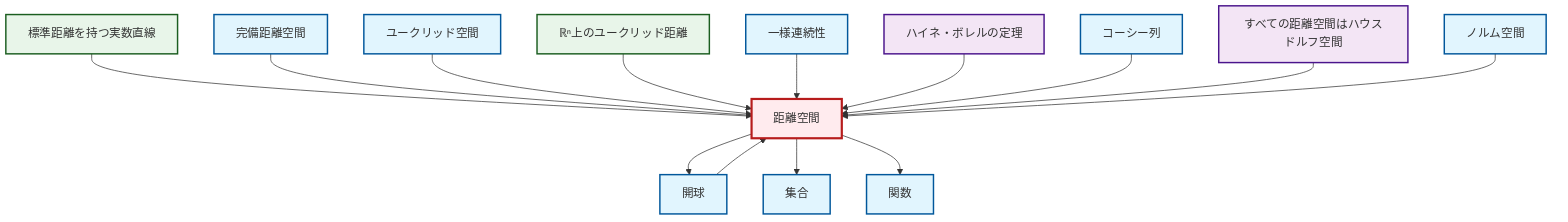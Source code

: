 graph TD
    classDef definition fill:#e1f5fe,stroke:#01579b,stroke-width:2px
    classDef theorem fill:#f3e5f5,stroke:#4a148c,stroke-width:2px
    classDef axiom fill:#fff3e0,stroke:#e65100,stroke-width:2px
    classDef example fill:#e8f5e9,stroke:#1b5e20,stroke-width:2px
    classDef current fill:#ffebee,stroke:#b71c1c,stroke-width:3px
    def-cauchy-sequence["コーシー列"]:::definition
    def-metric-space["距離空間"]:::definition
    def-euclidean-space["ユークリッド空間"]:::definition
    def-function["関数"]:::definition
    def-uniform-continuity["一様連続性"]:::definition
    def-normed-vector-space["ノルム空間"]:::definition
    thm-metric-hausdorff["すべての距離空間はハウスドルフ空間"]:::theorem
    def-set["集合"]:::definition
    thm-heine-borel["ハイネ・ボレルの定理"]:::theorem
    ex-euclidean-metric["ℝⁿ上のユークリッド距離"]:::example
    def-complete-metric-space["完備距離空間"]:::definition
    ex-real-line-metric["標準距離を持つ実数直線"]:::example
    def-open-ball["開球"]:::definition
    ex-real-line-metric --> def-metric-space
    def-complete-metric-space --> def-metric-space
    def-euclidean-space --> def-metric-space
    def-metric-space --> def-open-ball
    ex-euclidean-metric --> def-metric-space
    def-uniform-continuity --> def-metric-space
    def-metric-space --> def-set
    def-metric-space --> def-function
    def-open-ball --> def-metric-space
    thm-heine-borel --> def-metric-space
    def-cauchy-sequence --> def-metric-space
    thm-metric-hausdorff --> def-metric-space
    def-normed-vector-space --> def-metric-space
    class def-metric-space current